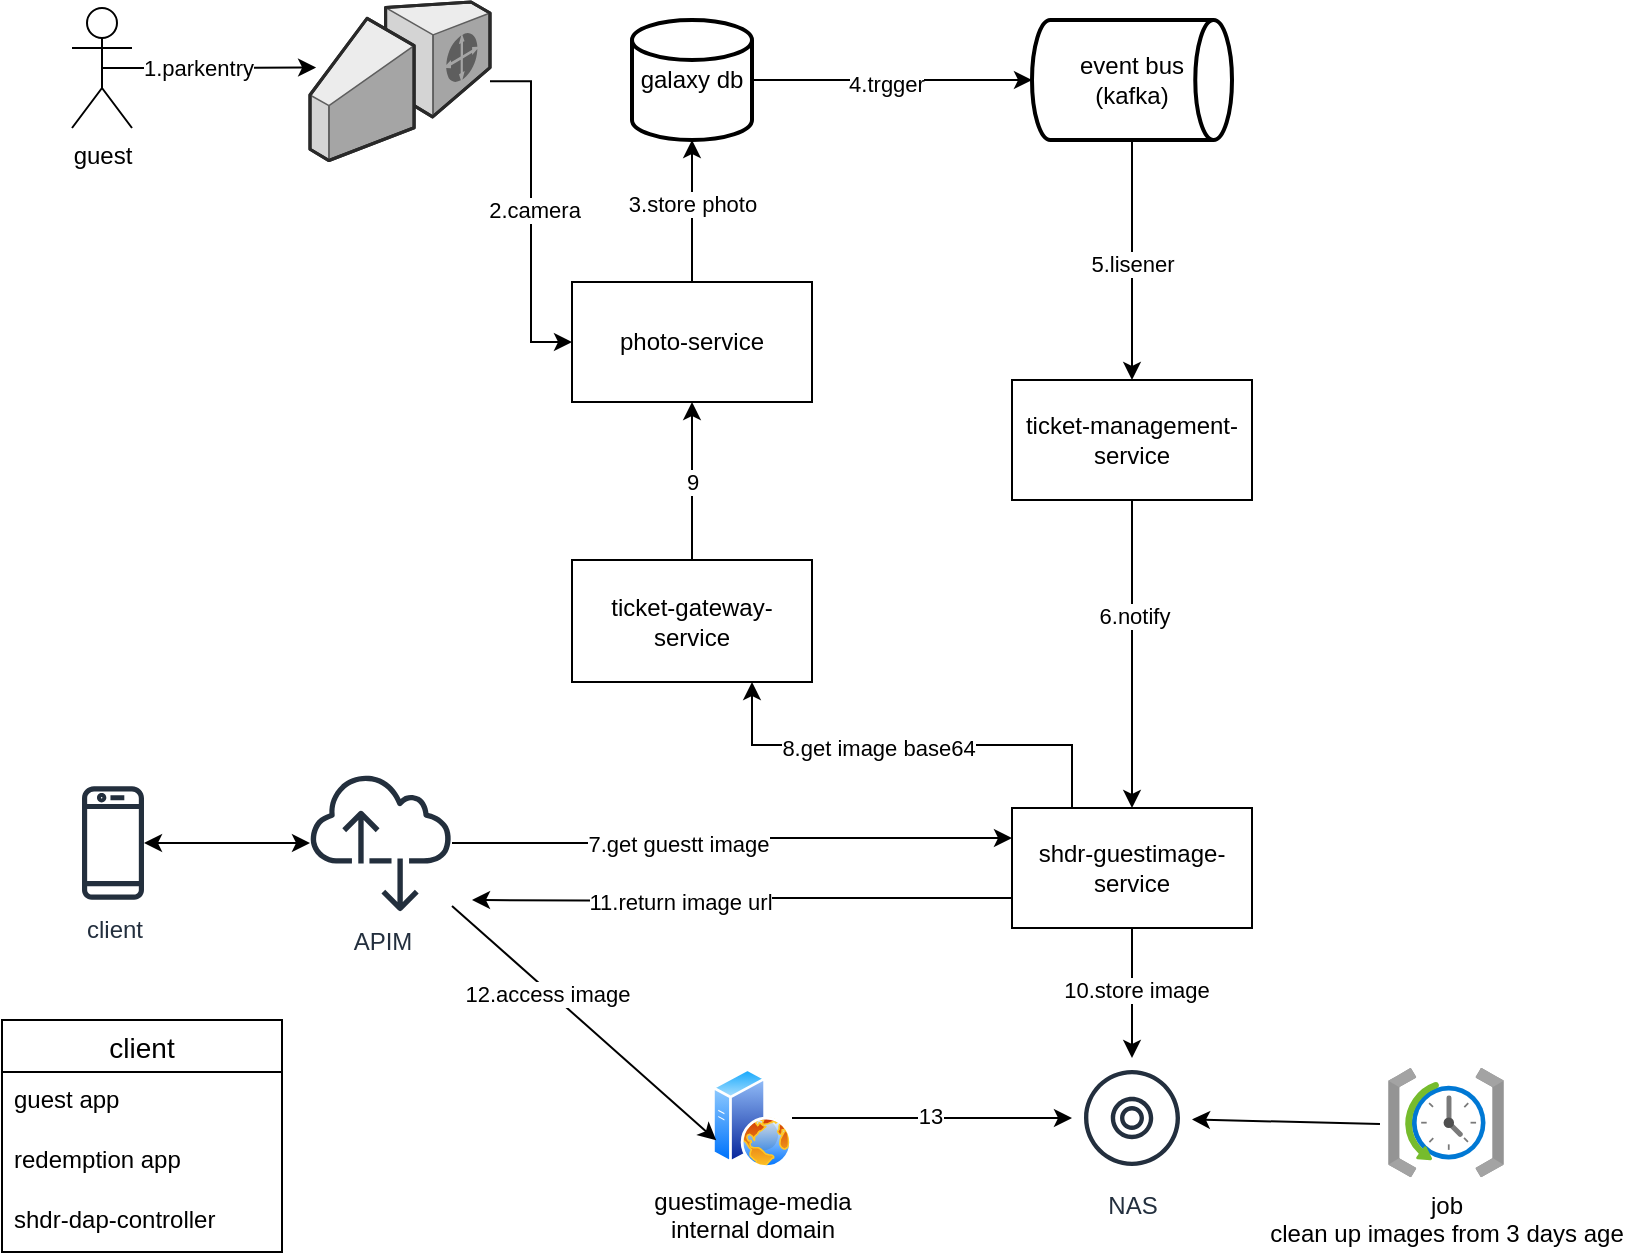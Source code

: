 <mxfile version="21.2.9" type="github">
  <diagram name="第 1 页" id="NajveScSe4lcoSnFjiGo">
    <mxGraphModel dx="1286" dy="686" grid="1" gridSize="10" guides="1" tooltips="1" connect="1" arrows="1" fold="1" page="1" pageScale="1" pageWidth="827" pageHeight="1169" math="0" shadow="0">
      <root>
        <mxCell id="0" />
        <mxCell id="1" parent="0" />
        <mxCell id="frCSm-gNbVc2BIGa97Jc-18" style="edgeStyle=orthogonalEdgeStyle;rounded=0;orthogonalLoop=1;jettySize=auto;html=1;exitX=1;exitY=0.5;exitDx=0;exitDy=0;exitPerimeter=0;entryX=0;entryY=0.5;entryDx=0;entryDy=0;entryPerimeter=0;" edge="1" parent="1" source="frCSm-gNbVc2BIGa97Jc-1" target="frCSm-gNbVc2BIGa97Jc-2">
          <mxGeometry relative="1" as="geometry" />
        </mxCell>
        <mxCell id="frCSm-gNbVc2BIGa97Jc-54" value="4.trgger" style="edgeLabel;html=1;align=center;verticalAlign=middle;resizable=0;points=[];" vertex="1" connectable="0" parent="frCSm-gNbVc2BIGa97Jc-18">
          <mxGeometry x="-0.043" y="-2" relative="1" as="geometry">
            <mxPoint as="offset" />
          </mxGeometry>
        </mxCell>
        <mxCell id="frCSm-gNbVc2BIGa97Jc-1" value="galaxy db" style="strokeWidth=2;html=1;shape=mxgraph.flowchart.database;whiteSpace=wrap;" vertex="1" parent="1">
          <mxGeometry x="320" y="160" width="60" height="60" as="geometry" />
        </mxCell>
        <mxCell id="frCSm-gNbVc2BIGa97Jc-21" style="edgeStyle=orthogonalEdgeStyle;rounded=0;orthogonalLoop=1;jettySize=auto;html=1;exitX=0.5;exitY=1;exitDx=0;exitDy=0;exitPerimeter=0;" edge="1" parent="1" source="frCSm-gNbVc2BIGa97Jc-2" target="frCSm-gNbVc2BIGa97Jc-4">
          <mxGeometry relative="1" as="geometry" />
        </mxCell>
        <mxCell id="frCSm-gNbVc2BIGa97Jc-49" value="5.lisener" style="edgeLabel;html=1;align=center;verticalAlign=middle;resizable=0;points=[];" vertex="1" connectable="0" parent="frCSm-gNbVc2BIGa97Jc-21">
          <mxGeometry x="0.033" relative="1" as="geometry">
            <mxPoint as="offset" />
          </mxGeometry>
        </mxCell>
        <mxCell id="frCSm-gNbVc2BIGa97Jc-2" value="event bus&lt;br&gt;(kafka)" style="strokeWidth=2;html=1;shape=mxgraph.flowchart.direct_data;whiteSpace=wrap;" vertex="1" parent="1">
          <mxGeometry x="520" y="160" width="100" height="60" as="geometry" />
        </mxCell>
        <mxCell id="frCSm-gNbVc2BIGa97Jc-6" value="" style="edgeStyle=orthogonalEdgeStyle;rounded=0;orthogonalLoop=1;jettySize=auto;html=1;" edge="1" parent="1" source="frCSm-gNbVc2BIGa97Jc-4" target="frCSm-gNbVc2BIGa97Jc-5">
          <mxGeometry relative="1" as="geometry" />
        </mxCell>
        <mxCell id="frCSm-gNbVc2BIGa97Jc-48" value="6.notify" style="edgeLabel;html=1;align=center;verticalAlign=middle;resizable=0;points=[];" vertex="1" connectable="0" parent="frCSm-gNbVc2BIGa97Jc-6">
          <mxGeometry x="-0.25" y="1" relative="1" as="geometry">
            <mxPoint as="offset" />
          </mxGeometry>
        </mxCell>
        <mxCell id="frCSm-gNbVc2BIGa97Jc-4" value="ticket-management-service" style="rounded=0;whiteSpace=wrap;html=1;" vertex="1" parent="1">
          <mxGeometry x="510" y="340" width="120" height="60" as="geometry" />
        </mxCell>
        <mxCell id="frCSm-gNbVc2BIGa97Jc-26" style="edgeStyle=orthogonalEdgeStyle;rounded=0;orthogonalLoop=1;jettySize=auto;html=1;exitX=0.25;exitY=0;exitDx=0;exitDy=0;entryX=0.75;entryY=1;entryDx=0;entryDy=0;" edge="1" parent="1" source="frCSm-gNbVc2BIGa97Jc-5" target="frCSm-gNbVc2BIGa97Jc-55">
          <mxGeometry relative="1" as="geometry" />
        </mxCell>
        <mxCell id="frCSm-gNbVc2BIGa97Jc-45" value="8.get image base64" style="edgeLabel;html=1;align=center;verticalAlign=middle;resizable=0;points=[];" vertex="1" connectable="0" parent="frCSm-gNbVc2BIGa97Jc-26">
          <mxGeometry x="0.156" y="1" relative="1" as="geometry">
            <mxPoint as="offset" />
          </mxGeometry>
        </mxCell>
        <mxCell id="frCSm-gNbVc2BIGa97Jc-29" style="edgeStyle=orthogonalEdgeStyle;rounded=0;orthogonalLoop=1;jettySize=auto;html=1;exitX=0.5;exitY=1;exitDx=0;exitDy=0;" edge="1" parent="1" source="frCSm-gNbVc2BIGa97Jc-5" target="frCSm-gNbVc2BIGa97Jc-28">
          <mxGeometry relative="1" as="geometry" />
        </mxCell>
        <mxCell id="frCSm-gNbVc2BIGa97Jc-33" value="10.store image" style="edgeLabel;html=1;align=center;verticalAlign=middle;resizable=0;points=[];" vertex="1" connectable="0" parent="frCSm-gNbVc2BIGa97Jc-29">
          <mxGeometry x="-0.057" y="2" relative="1" as="geometry">
            <mxPoint as="offset" />
          </mxGeometry>
        </mxCell>
        <mxCell id="frCSm-gNbVc2BIGa97Jc-50" style="edgeStyle=orthogonalEdgeStyle;rounded=0;orthogonalLoop=1;jettySize=auto;html=1;exitX=0;exitY=0.75;exitDx=0;exitDy=0;" edge="1" parent="1" source="frCSm-gNbVc2BIGa97Jc-5">
          <mxGeometry relative="1" as="geometry">
            <mxPoint x="240" y="600" as="targetPoint" />
          </mxGeometry>
        </mxCell>
        <mxCell id="frCSm-gNbVc2BIGa97Jc-51" value="11.return image url" style="edgeLabel;html=1;align=center;verticalAlign=middle;resizable=0;points=[];" vertex="1" connectable="0" parent="frCSm-gNbVc2BIGa97Jc-50">
          <mxGeometry x="0.235" relative="1" as="geometry">
            <mxPoint as="offset" />
          </mxGeometry>
        </mxCell>
        <mxCell id="frCSm-gNbVc2BIGa97Jc-5" value="shdr-guestimage-service" style="rounded=0;whiteSpace=wrap;html=1;" vertex="1" parent="1">
          <mxGeometry x="510" y="554" width="120" height="60" as="geometry" />
        </mxCell>
        <mxCell id="frCSm-gNbVc2BIGa97Jc-16" style="edgeStyle=orthogonalEdgeStyle;rounded=0;orthogonalLoop=1;jettySize=auto;html=1;exitX=0.5;exitY=0.5;exitDx=0;exitDy=0;exitPerimeter=0;entryX=0.034;entryY=0.413;entryDx=0;entryDy=0;entryPerimeter=0;" edge="1" parent="1" source="frCSm-gNbVc2BIGa97Jc-7" target="frCSm-gNbVc2BIGa97Jc-15">
          <mxGeometry relative="1" as="geometry" />
        </mxCell>
        <mxCell id="frCSm-gNbVc2BIGa97Jc-38" value="1.parkentry" style="edgeLabel;html=1;align=center;verticalAlign=middle;resizable=0;points=[];" vertex="1" connectable="0" parent="frCSm-gNbVc2BIGa97Jc-16">
          <mxGeometry x="-0.18" relative="1" as="geometry">
            <mxPoint x="4" as="offset" />
          </mxGeometry>
        </mxCell>
        <mxCell id="frCSm-gNbVc2BIGa97Jc-7" value="guest" style="shape=umlActor;verticalLabelPosition=bottom;verticalAlign=top;html=1;outlineConnect=0;" vertex="1" parent="1">
          <mxGeometry x="40" y="154" width="30" height="60" as="geometry" />
        </mxCell>
        <mxCell id="frCSm-gNbVc2BIGa97Jc-9" value="client" style="sketch=0;outlineConnect=0;fontColor=#232F3E;gradientColor=none;fillColor=#232F3D;strokeColor=none;dashed=0;verticalLabelPosition=bottom;verticalAlign=top;align=center;html=1;fontSize=12;fontStyle=0;aspect=fixed;pointerEvents=1;shape=mxgraph.aws4.mobile_client;" vertex="1" parent="1">
          <mxGeometry x="45" y="542.01" width="31" height="58.98" as="geometry" />
        </mxCell>
        <mxCell id="frCSm-gNbVc2BIGa97Jc-20" style="edgeStyle=orthogonalEdgeStyle;rounded=0;orthogonalLoop=1;jettySize=auto;html=1;exitX=0.5;exitY=0;exitDx=0;exitDy=0;entryX=0.5;entryY=1;entryDx=0;entryDy=0;entryPerimeter=0;" edge="1" parent="1" source="frCSm-gNbVc2BIGa97Jc-10" target="frCSm-gNbVc2BIGa97Jc-1">
          <mxGeometry relative="1" as="geometry" />
        </mxCell>
        <mxCell id="frCSm-gNbVc2BIGa97Jc-47" value="3.store photo" style="edgeLabel;html=1;align=center;verticalAlign=middle;resizable=0;points=[];" vertex="1" connectable="0" parent="frCSm-gNbVc2BIGa97Jc-20">
          <mxGeometry x="0.117" relative="1" as="geometry">
            <mxPoint as="offset" />
          </mxGeometry>
        </mxCell>
        <mxCell id="frCSm-gNbVc2BIGa97Jc-10" value="photo-service" style="whiteSpace=wrap;html=1;rounded=0;" vertex="1" parent="1">
          <mxGeometry x="290" y="291" width="120" height="60" as="geometry" />
        </mxCell>
        <mxCell id="frCSm-gNbVc2BIGa97Jc-39" style="edgeStyle=orthogonalEdgeStyle;rounded=0;orthogonalLoop=1;jettySize=auto;html=1;entryX=0;entryY=0.5;entryDx=0;entryDy=0;" edge="1" parent="1" source="frCSm-gNbVc2BIGa97Jc-15" target="frCSm-gNbVc2BIGa97Jc-10">
          <mxGeometry relative="1" as="geometry" />
        </mxCell>
        <mxCell id="frCSm-gNbVc2BIGa97Jc-46" value="2.camera" style="edgeLabel;html=1;align=center;verticalAlign=middle;resizable=0;points=[];" vertex="1" connectable="0" parent="frCSm-gNbVc2BIGa97Jc-39">
          <mxGeometry x="-0.012" y="1" relative="1" as="geometry">
            <mxPoint as="offset" />
          </mxGeometry>
        </mxCell>
        <mxCell id="frCSm-gNbVc2BIGa97Jc-15" value="" style="verticalLabelPosition=bottom;html=1;verticalAlign=top;strokeWidth=1;align=center;outlineConnect=0;dashed=0;outlineConnect=0;shape=mxgraph.aws3d.customerGateway;fillColor=#ECECEC;strokeColor=#5E5E5E;aspect=fixed;" vertex="1" parent="1">
          <mxGeometry x="159" y="151" width="90" height="79.28" as="geometry" />
        </mxCell>
        <mxCell id="frCSm-gNbVc2BIGa97Jc-36" value="" style="edgeStyle=orthogonalEdgeStyle;rounded=0;orthogonalLoop=1;jettySize=auto;html=1;entryX=0;entryY=0.25;entryDx=0;entryDy=0;" edge="1" parent="1" source="frCSm-gNbVc2BIGa97Jc-22" target="frCSm-gNbVc2BIGa97Jc-5">
          <mxGeometry relative="1" as="geometry">
            <mxPoint x="310" y="519" as="targetPoint" />
          </mxGeometry>
        </mxCell>
        <mxCell id="frCSm-gNbVc2BIGa97Jc-37" value="7.get guestt image" style="edgeLabel;html=1;align=center;verticalAlign=middle;resizable=0;points=[];" vertex="1" connectable="0" parent="frCSm-gNbVc2BIGa97Jc-36">
          <mxGeometry x="-0.204" y="1" relative="1" as="geometry">
            <mxPoint y="1" as="offset" />
          </mxGeometry>
        </mxCell>
        <mxCell id="frCSm-gNbVc2BIGa97Jc-22" value="APIM" style="sketch=0;outlineConnect=0;fontColor=#232F3E;gradientColor=none;fillColor=#232F3D;strokeColor=none;dashed=0;verticalLabelPosition=bottom;verticalAlign=top;align=center;html=1;fontSize=12;fontStyle=0;aspect=fixed;pointerEvents=1;shape=mxgraph.aws4.internet_alt2;" vertex="1" parent="1">
          <mxGeometry x="159" y="536" width="71" height="71" as="geometry" />
        </mxCell>
        <mxCell id="frCSm-gNbVc2BIGa97Jc-43" style="edgeStyle=orthogonalEdgeStyle;rounded=0;orthogonalLoop=1;jettySize=auto;html=1;exitX=1;exitY=0.5;exitDx=0;exitDy=0;" edge="1" parent="1" source="frCSm-gNbVc2BIGa97Jc-23" target="frCSm-gNbVc2BIGa97Jc-28">
          <mxGeometry relative="1" as="geometry" />
        </mxCell>
        <mxCell id="frCSm-gNbVc2BIGa97Jc-58" value="13" style="edgeLabel;html=1;align=center;verticalAlign=middle;resizable=0;points=[];" vertex="1" connectable="0" parent="frCSm-gNbVc2BIGa97Jc-43">
          <mxGeometry x="-0.014" y="1" relative="1" as="geometry">
            <mxPoint as="offset" />
          </mxGeometry>
        </mxCell>
        <mxCell id="frCSm-gNbVc2BIGa97Jc-23" value="guestimage-media&lt;br&gt;internal&amp;nbsp;domain" style="image;aspect=fixed;perimeter=ellipsePerimeter;html=1;align=center;shadow=0;dashed=0;spacingTop=3;image=img/lib/active_directory/web_server.svg;" vertex="1" parent="1">
          <mxGeometry x="360" y="684" width="40" height="50" as="geometry" />
        </mxCell>
        <mxCell id="frCSm-gNbVc2BIGa97Jc-28" value="NAS" style="sketch=0;outlineConnect=0;fontColor=#232F3E;gradientColor=none;strokeColor=#232F3E;fillColor=#ffffff;dashed=0;verticalLabelPosition=bottom;verticalAlign=top;align=center;html=1;fontSize=12;fontStyle=0;aspect=fixed;shape=mxgraph.aws4.resourceIcon;resIcon=mxgraph.aws4.disk;" vertex="1" parent="1">
          <mxGeometry x="540" y="679" width="60" height="60" as="geometry" />
        </mxCell>
        <mxCell id="frCSm-gNbVc2BIGa97Jc-42" value="" style="endArrow=classic;html=1;rounded=0;entryX=0;entryY=0.75;entryDx=0;entryDy=0;" edge="1" parent="1" source="frCSm-gNbVc2BIGa97Jc-22" target="frCSm-gNbVc2BIGa97Jc-23">
          <mxGeometry width="50" height="50" relative="1" as="geometry">
            <mxPoint x="360" y="480" as="sourcePoint" />
            <mxPoint x="410" y="430" as="targetPoint" />
          </mxGeometry>
        </mxCell>
        <mxCell id="frCSm-gNbVc2BIGa97Jc-44" value="12.access image&amp;nbsp;" style="edgeLabel;html=1;align=center;verticalAlign=middle;resizable=0;points=[];" vertex="1" connectable="0" parent="frCSm-gNbVc2BIGa97Jc-42">
          <mxGeometry x="-0.259" relative="1" as="geometry">
            <mxPoint as="offset" />
          </mxGeometry>
        </mxCell>
        <mxCell id="frCSm-gNbVc2BIGa97Jc-52" value="" style="endArrow=classic;startArrow=classic;html=1;rounded=0;" edge="1" parent="1" source="frCSm-gNbVc2BIGa97Jc-9" target="frCSm-gNbVc2BIGa97Jc-22">
          <mxGeometry width="50" height="50" relative="1" as="geometry">
            <mxPoint x="75" y="497.5" as="sourcePoint" />
            <mxPoint x="110" y="550" as="targetPoint" />
          </mxGeometry>
        </mxCell>
        <mxCell id="frCSm-gNbVc2BIGa97Jc-57" value="9" style="edgeStyle=orthogonalEdgeStyle;rounded=0;orthogonalLoop=1;jettySize=auto;html=1;exitX=0.5;exitY=0;exitDx=0;exitDy=0;entryX=0.5;entryY=1;entryDx=0;entryDy=0;" edge="1" parent="1" source="frCSm-gNbVc2BIGa97Jc-55" target="frCSm-gNbVc2BIGa97Jc-10">
          <mxGeometry relative="1" as="geometry" />
        </mxCell>
        <mxCell id="frCSm-gNbVc2BIGa97Jc-55" value="ticket-gateway-service" style="whiteSpace=wrap;html=1;rounded=0;" vertex="1" parent="1">
          <mxGeometry x="290" y="430" width="120" height="61" as="geometry" />
        </mxCell>
        <mxCell id="frCSm-gNbVc2BIGa97Jc-59" value="client" style="swimlane;fontStyle=0;childLayout=stackLayout;horizontal=1;startSize=26;horizontalStack=0;resizeParent=1;resizeParentMax=0;resizeLast=0;collapsible=1;marginBottom=0;align=center;fontSize=14;" vertex="1" parent="1">
          <mxGeometry x="5" y="660" width="140" height="116" as="geometry" />
        </mxCell>
        <mxCell id="frCSm-gNbVc2BIGa97Jc-60" value="guest app" style="text;strokeColor=none;fillColor=none;spacingLeft=4;spacingRight=4;overflow=hidden;rotatable=0;points=[[0,0.5],[1,0.5]];portConstraint=eastwest;fontSize=12;whiteSpace=wrap;html=1;" vertex="1" parent="frCSm-gNbVc2BIGa97Jc-59">
          <mxGeometry y="26" width="140" height="30" as="geometry" />
        </mxCell>
        <mxCell id="frCSm-gNbVc2BIGa97Jc-61" value="redemption app" style="text;strokeColor=none;fillColor=none;spacingLeft=4;spacingRight=4;overflow=hidden;rotatable=0;points=[[0,0.5],[1,0.5]];portConstraint=eastwest;fontSize=12;whiteSpace=wrap;html=1;" vertex="1" parent="frCSm-gNbVc2BIGa97Jc-59">
          <mxGeometry y="56" width="140" height="30" as="geometry" />
        </mxCell>
        <mxCell id="frCSm-gNbVc2BIGa97Jc-62" value="shdr-dap-controller" style="text;strokeColor=none;fillColor=none;spacingLeft=4;spacingRight=4;overflow=hidden;rotatable=0;points=[[0,0.5],[1,0.5]];portConstraint=eastwest;fontSize=12;whiteSpace=wrap;html=1;" vertex="1" parent="frCSm-gNbVc2BIGa97Jc-59">
          <mxGeometry y="86" width="140" height="30" as="geometry" />
        </mxCell>
        <mxCell id="frCSm-gNbVc2BIGa97Jc-69" value="job&lt;br&gt;clean up images from 3 days age" style="image;aspect=fixed;html=1;points=[];align=center;fontSize=12;image=img/lib/azure2/management_governance/Scheduler_Job_Collections.svg;" vertex="1" parent="1">
          <mxGeometry x="698" y="684" width="58" height="54.59" as="geometry" />
        </mxCell>
        <mxCell id="frCSm-gNbVc2BIGa97Jc-70" value="" style="endArrow=classic;html=1;rounded=0;exitX=-0.069;exitY=0.513;exitDx=0;exitDy=0;exitPerimeter=0;" edge="1" parent="1" source="frCSm-gNbVc2BIGa97Jc-69" target="frCSm-gNbVc2BIGa97Jc-28">
          <mxGeometry width="50" height="50" relative="1" as="geometry">
            <mxPoint x="180" y="510" as="sourcePoint" />
            <mxPoint x="230" y="460" as="targetPoint" />
          </mxGeometry>
        </mxCell>
      </root>
    </mxGraphModel>
  </diagram>
</mxfile>
